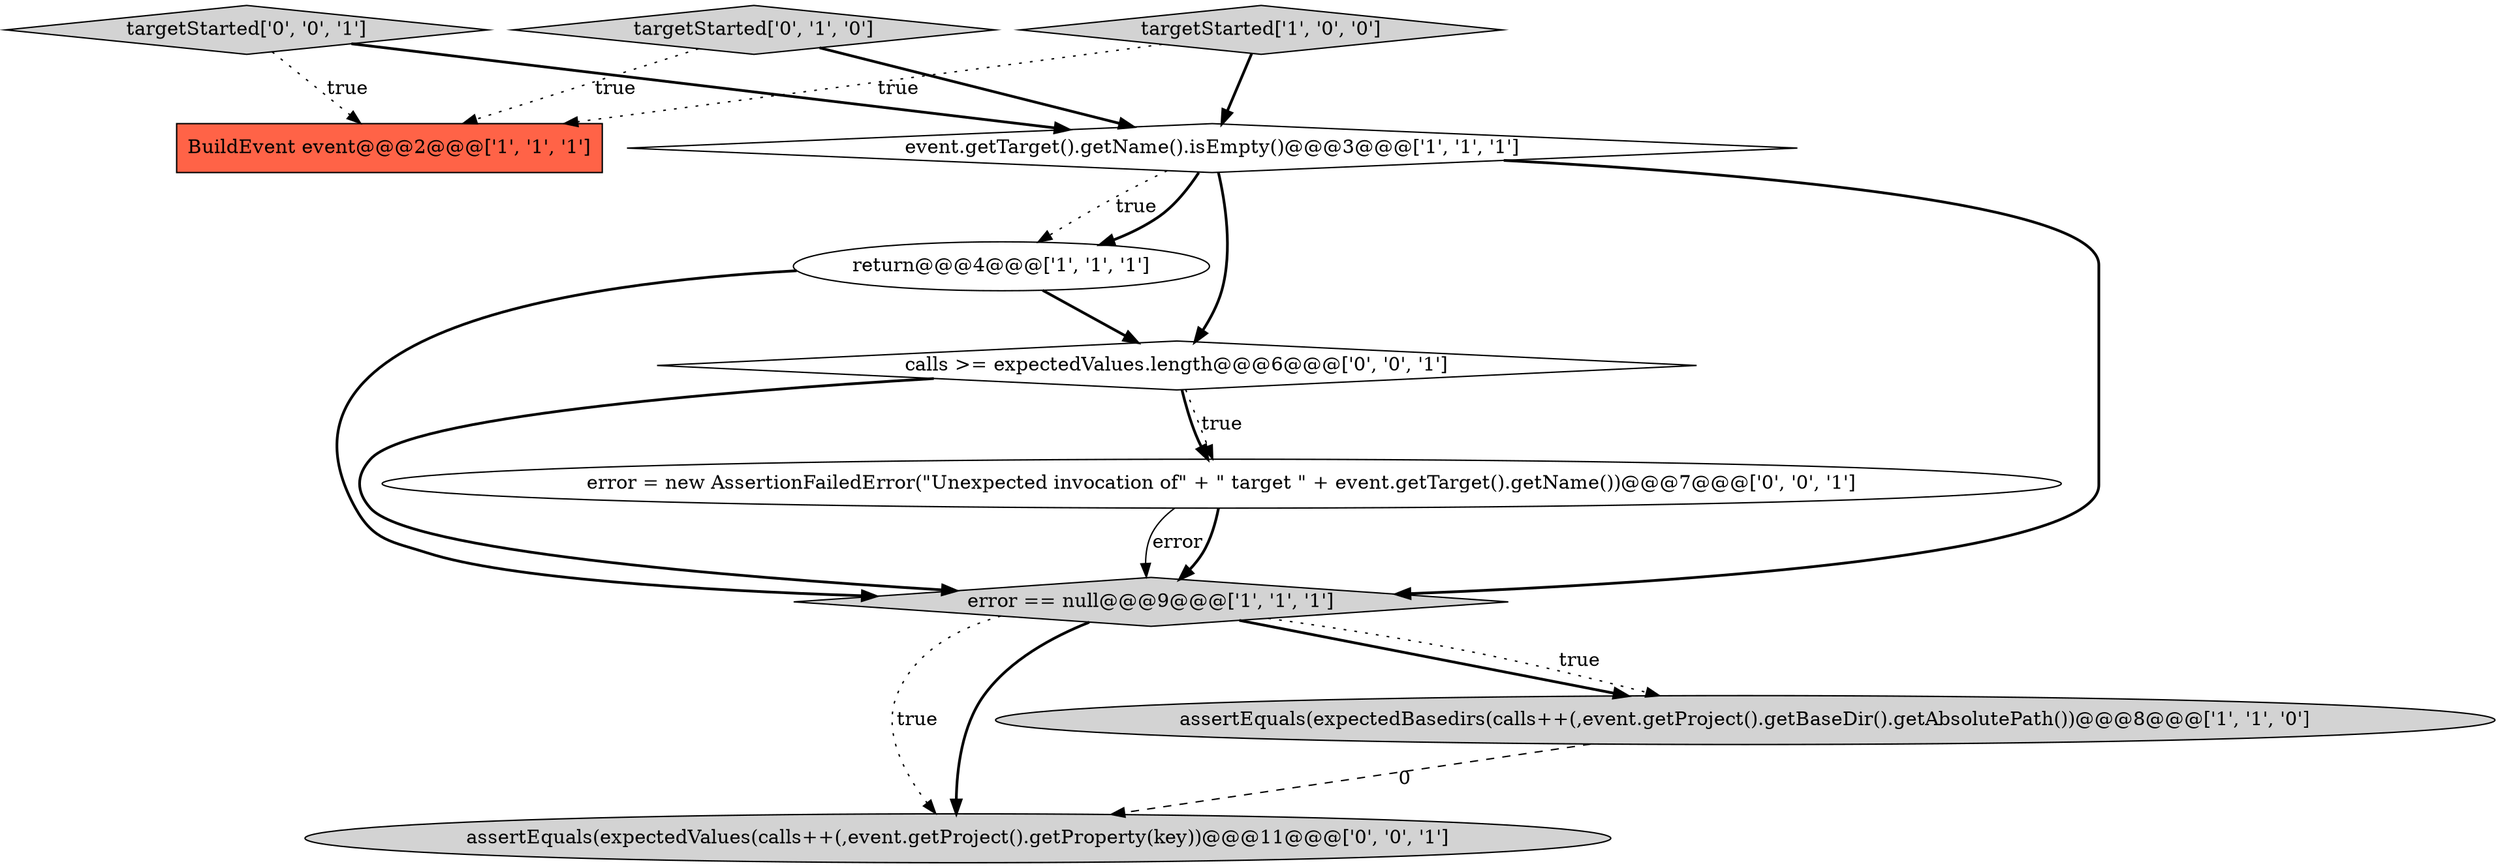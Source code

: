 digraph {
9 [style = filled, label = "targetStarted['0', '0', '1']", fillcolor = lightgray, shape = diamond image = "AAA0AAABBB3BBB"];
4 [style = filled, label = "targetStarted['1', '0', '0']", fillcolor = lightgray, shape = diamond image = "AAA0AAABBB1BBB"];
3 [style = filled, label = "error == null@@@9@@@['1', '1', '1']", fillcolor = lightgray, shape = diamond image = "AAA0AAABBB1BBB"];
5 [style = filled, label = "return@@@4@@@['1', '1', '1']", fillcolor = white, shape = ellipse image = "AAA0AAABBB1BBB"];
1 [style = filled, label = "event.getTarget().getName().isEmpty()@@@3@@@['1', '1', '1']", fillcolor = white, shape = diamond image = "AAA0AAABBB1BBB"];
10 [style = filled, label = "error = new AssertionFailedError(\"Unexpected invocation of\" + \" target \" + event.getTarget().getName())@@@7@@@['0', '0', '1']", fillcolor = white, shape = ellipse image = "AAA0AAABBB3BBB"];
7 [style = filled, label = "calls >= expectedValues.length@@@6@@@['0', '0', '1']", fillcolor = white, shape = diamond image = "AAA0AAABBB3BBB"];
0 [style = filled, label = "BuildEvent event@@@2@@@['1', '1', '1']", fillcolor = tomato, shape = box image = "AAA0AAABBB1BBB"];
8 [style = filled, label = "assertEquals(expectedValues(calls++(,event.getProject().getProperty(key))@@@11@@@['0', '0', '1']", fillcolor = lightgray, shape = ellipse image = "AAA0AAABBB3BBB"];
2 [style = filled, label = "assertEquals(expectedBasedirs(calls++(,event.getProject().getBaseDir().getAbsolutePath())@@@8@@@['1', '1', '0']", fillcolor = lightgray, shape = ellipse image = "AAA0AAABBB1BBB"];
6 [style = filled, label = "targetStarted['0', '1', '0']", fillcolor = lightgray, shape = diamond image = "AAA0AAABBB2BBB"];
10->3 [style = solid, label="error"];
9->0 [style = dotted, label="true"];
3->2 [style = bold, label=""];
7->10 [style = bold, label=""];
7->10 [style = dotted, label="true"];
2->8 [style = dashed, label="0"];
3->8 [style = dotted, label="true"];
4->0 [style = dotted, label="true"];
10->3 [style = bold, label=""];
4->1 [style = bold, label=""];
6->0 [style = dotted, label="true"];
7->3 [style = bold, label=""];
1->3 [style = bold, label=""];
1->5 [style = dotted, label="true"];
3->2 [style = dotted, label="true"];
3->8 [style = bold, label=""];
5->3 [style = bold, label=""];
1->7 [style = bold, label=""];
9->1 [style = bold, label=""];
6->1 [style = bold, label=""];
5->7 [style = bold, label=""];
1->5 [style = bold, label=""];
}
